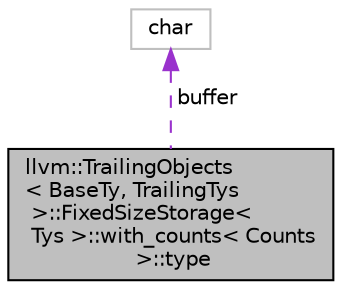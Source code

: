 digraph "llvm::TrailingObjects&lt; BaseTy, TrailingTys &gt;::FixedSizeStorage&lt; Tys &gt;::with_counts&lt; Counts &gt;::type"
{
 // LATEX_PDF_SIZE
  bgcolor="transparent";
  edge [fontname="Helvetica",fontsize="10",labelfontname="Helvetica",labelfontsize="10"];
  node [fontname="Helvetica",fontsize="10",shape=record];
  Node1 [label="llvm::TrailingObjects\l\< BaseTy, TrailingTys\l \>::FixedSizeStorage\<\l Tys \>::with_counts\< Counts\l \>::type",height=0.2,width=0.4,color="black", fillcolor="grey75", style="filled", fontcolor="black",tooltip=" "];
  Node2 -> Node1 [dir="back",color="darkorchid3",fontsize="10",style="dashed",label=" buffer" ,fontname="Helvetica"];
  Node2 [label="char",height=0.2,width=0.4,color="grey75",tooltip=" "];
}
